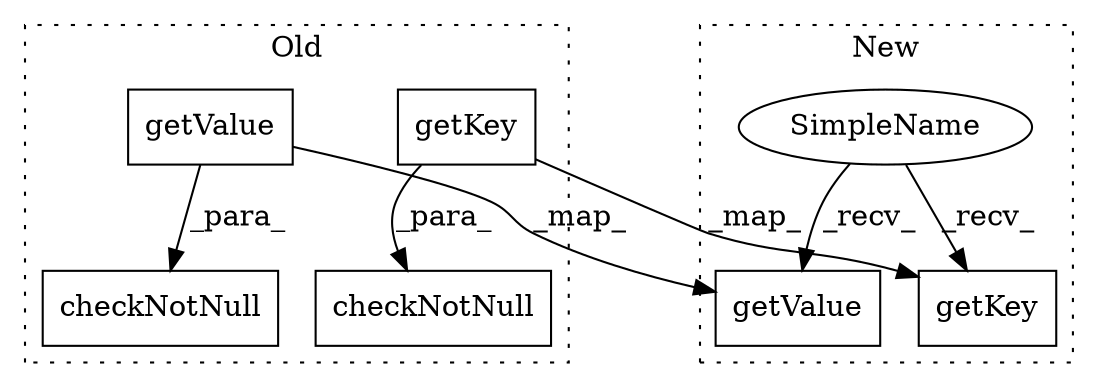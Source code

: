 digraph G {
subgraph cluster0 {
1 [label="getValue" a="32" s="5133" l="10" shape="box"];
3 [label="checkNotNull" a="32" s="5114,5143" l="13,1" shape="box"];
6 [label="getKey" a="32" s="5095" l="8" shape="box"];
7 [label="checkNotNull" a="32" s="5076,5103" l="13,1" shape="box"];
label = "Old";
style="dotted";
}
subgraph cluster1 {
2 [label="getValue" a="32" s="5598" l="10" shape="box"];
4 [label="SimpleName" a="42" s="5521" l="5" shape="ellipse"];
5 [label="getKey" a="32" s="5566" l="8" shape="box"];
label = "New";
style="dotted";
}
1 -> 2 [label="_map_"];
1 -> 3 [label="_para_"];
4 -> 2 [label="_recv_"];
4 -> 5 [label="_recv_"];
6 -> 5 [label="_map_"];
6 -> 7 [label="_para_"];
}